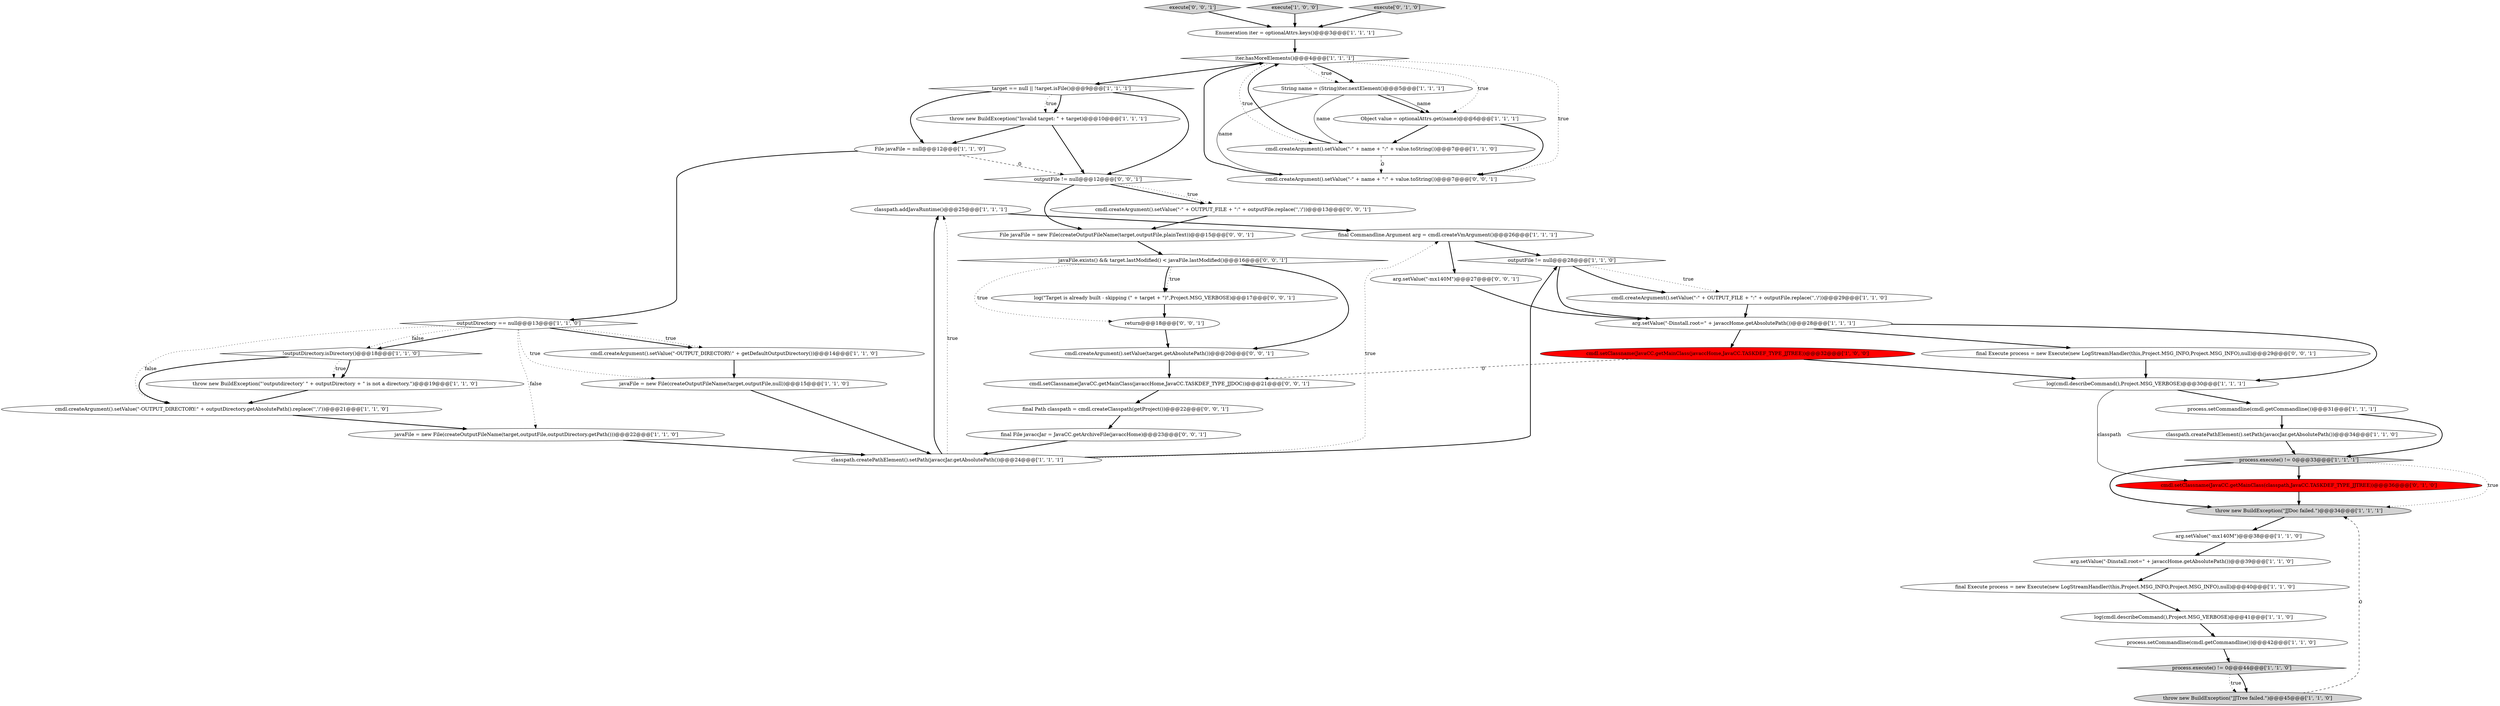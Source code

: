 digraph {
26 [style = filled, label = "classpath.addJavaRuntime()@@@25@@@['1', '1', '1']", fillcolor = white, shape = ellipse image = "AAA0AAABBB1BBB"];
34 [style = filled, label = "log(cmdl.describeCommand(),Project.MSG_VERBOSE)@@@30@@@['1', '1', '1']", fillcolor = white, shape = ellipse image = "AAA0AAABBB1BBB"];
2 [style = filled, label = "arg.setValue(\"-Dinstall.root=\" + javaccHome.getAbsolutePath())@@@39@@@['1', '1', '0']", fillcolor = white, shape = ellipse image = "AAA0AAABBB1BBB"];
9 [style = filled, label = "cmdl.createArgument().setValue(\"-\" + name + \":\" + value.toString())@@@7@@@['1', '1', '0']", fillcolor = white, shape = ellipse image = "AAA0AAABBB1BBB"];
6 [style = filled, label = "cmdl.setClassname(JavaCC.getMainClass(javaccHome,JavaCC.TASKDEF_TYPE_JJTREE))@@@32@@@['1', '0', '0']", fillcolor = red, shape = ellipse image = "AAA1AAABBB1BBB"];
5 [style = filled, label = "throw new BuildException(\"JJDoc failed.\")@@@34@@@['1', '1', '1']", fillcolor = lightgray, shape = ellipse image = "AAA0AAABBB1BBB"];
21 [style = filled, label = "javaFile = new File(createOutputFileName(target,outputFile,outputDirectory.getPath()))@@@22@@@['1', '1', '0']", fillcolor = white, shape = ellipse image = "AAA0AAABBB1BBB"];
22 [style = filled, label = "process.execute() != 0@@@44@@@['1', '1', '0']", fillcolor = lightgray, shape = diamond image = "AAA0AAABBB1BBB"];
39 [style = filled, label = "final Execute process = new Execute(new LogStreamHandler(this,Project.MSG_INFO,Project.MSG_INFO),null)@@@29@@@['0', '0', '1']", fillcolor = white, shape = ellipse image = "AAA0AAABBB3BBB"];
44 [style = filled, label = "return@@@18@@@['0', '0', '1']", fillcolor = white, shape = ellipse image = "AAA0AAABBB3BBB"];
45 [style = filled, label = "final File javaccJar = JavaCC.getArchiveFile(javaccHome)@@@23@@@['0', '0', '1']", fillcolor = white, shape = ellipse image = "AAA0AAABBB3BBB"];
33 [style = filled, label = "arg.setValue(\"-mx140M\")@@@38@@@['1', '1', '0']", fillcolor = white, shape = ellipse image = "AAA0AAABBB1BBB"];
14 [style = filled, label = "process.execute() != 0@@@33@@@['1', '1', '1']", fillcolor = lightgray, shape = diamond image = "AAA0AAABBB1BBB"];
47 [style = filled, label = "File javaFile = new File(createOutputFileName(target,outputFile,plainText))@@@15@@@['0', '0', '1']", fillcolor = white, shape = ellipse image = "AAA0AAABBB3BBB"];
7 [style = filled, label = "iter.hasMoreElements()@@@4@@@['1', '1', '1']", fillcolor = white, shape = diamond image = "AAA0AAABBB1BBB"];
27 [style = filled, label = "throw new BuildException(\"'outputdirectory' \" + outputDirectory + \" is not a directory.\")@@@19@@@['1', '1', '0']", fillcolor = white, shape = ellipse image = "AAA0AAABBB1BBB"];
0 [style = filled, label = "cmdl.createArgument().setValue(\"-OUTPUT_DIRECTORY:\" + getDefaultOutputDirectory())@@@14@@@['1', '1', '0']", fillcolor = white, shape = ellipse image = "AAA0AAABBB1BBB"];
4 [style = filled, label = "cmdl.createArgument().setValue(\"-\" + OUTPUT_FILE + \":\" + outputFile.replace('\','/'))@@@29@@@['1', '1', '0']", fillcolor = white, shape = ellipse image = "AAA0AAABBB1BBB"];
1 [style = filled, label = "javaFile = new File(createOutputFileName(target,outputFile,null))@@@15@@@['1', '1', '0']", fillcolor = white, shape = ellipse image = "AAA0AAABBB1BBB"];
12 [style = filled, label = "arg.setValue(\"-Dinstall.root=\" + javaccHome.getAbsolutePath())@@@28@@@['1', '1', '1']", fillcolor = white, shape = ellipse image = "AAA0AAABBB1BBB"];
25 [style = filled, label = "File javaFile = null@@@12@@@['1', '1', '0']", fillcolor = white, shape = ellipse image = "AAA0AAABBB1BBB"];
43 [style = filled, label = "outputFile != null@@@12@@@['0', '0', '1']", fillcolor = white, shape = diamond image = "AAA0AAABBB3BBB"];
17 [style = filled, label = "cmdl.createArgument().setValue(\"-OUTPUT_DIRECTORY:\" + outputDirectory.getAbsolutePath().replace('\','/'))@@@21@@@['1', '1', '0']", fillcolor = white, shape = ellipse image = "AAA0AAABBB1BBB"];
18 [style = filled, label = "String name = (String)iter.nextElement()@@@5@@@['1', '1', '1']", fillcolor = white, shape = ellipse image = "AAA0AAABBB1BBB"];
42 [style = filled, label = "execute['0', '0', '1']", fillcolor = lightgray, shape = diamond image = "AAA0AAABBB3BBB"];
13 [style = filled, label = "process.setCommandline(cmdl.getCommandline())@@@31@@@['1', '1', '1']", fillcolor = white, shape = ellipse image = "AAA0AAABBB1BBB"];
29 [style = filled, label = "Enumeration iter = optionalAttrs.keys()@@@3@@@['1', '1', '1']", fillcolor = white, shape = ellipse image = "AAA0AAABBB1BBB"];
20 [style = filled, label = "!outputDirectory.isDirectory()@@@18@@@['1', '1', '0']", fillcolor = white, shape = diamond image = "AAA0AAABBB1BBB"];
31 [style = filled, label = "process.setCommandline(cmdl.getCommandline())@@@42@@@['1', '1', '0']", fillcolor = white, shape = ellipse image = "AAA0AAABBB1BBB"];
24 [style = filled, label = "classpath.createPathElement().setPath(javaccJar.getAbsolutePath())@@@34@@@['1', '1', '0']", fillcolor = white, shape = ellipse image = "AAA0AAABBB1BBB"];
10 [style = filled, label = "outputFile != null@@@28@@@['1', '1', '0']", fillcolor = white, shape = diamond image = "AAA0AAABBB1BBB"];
23 [style = filled, label = "outputDirectory == null@@@13@@@['1', '1', '0']", fillcolor = white, shape = diamond image = "AAA0AAABBB1BBB"];
48 [style = filled, label = "log(\"Target is already built - skipping (\" + target + \")\",Project.MSG_VERBOSE)@@@17@@@['0', '0', '1']", fillcolor = white, shape = ellipse image = "AAA0AAABBB3BBB"];
19 [style = filled, label = "classpath.createPathElement().setPath(javaccJar.getAbsolutePath())@@@24@@@['1', '1', '1']", fillcolor = white, shape = ellipse image = "AAA0AAABBB1BBB"];
37 [style = filled, label = "arg.setValue(\"-mx140M\")@@@27@@@['0', '0', '1']", fillcolor = white, shape = ellipse image = "AAA0AAABBB3BBB"];
46 [style = filled, label = "final Path classpath = cmdl.createClasspath(getProject())@@@22@@@['0', '0', '1']", fillcolor = white, shape = ellipse image = "AAA0AAABBB3BBB"];
38 [style = filled, label = "cmdl.setClassname(JavaCC.getMainClass(javaccHome,JavaCC.TASKDEF_TYPE_JJDOC))@@@21@@@['0', '0', '1']", fillcolor = white, shape = ellipse image = "AAA0AAABBB3BBB"];
30 [style = filled, label = "log(cmdl.describeCommand(),Project.MSG_VERBOSE)@@@41@@@['1', '1', '0']", fillcolor = white, shape = ellipse image = "AAA0AAABBB1BBB"];
41 [style = filled, label = "cmdl.createArgument().setValue(target.getAbsolutePath())@@@20@@@['0', '0', '1']", fillcolor = white, shape = ellipse image = "AAA0AAABBB3BBB"];
8 [style = filled, label = "target == null || !target.isFile()@@@9@@@['1', '1', '1']", fillcolor = white, shape = diamond image = "AAA0AAABBB1BBB"];
40 [style = filled, label = "javaFile.exists() && target.lastModified() < javaFile.lastModified()@@@16@@@['0', '0', '1']", fillcolor = white, shape = diamond image = "AAA0AAABBB3BBB"];
35 [style = filled, label = "cmdl.setClassname(JavaCC.getMainClass(classpath,JavaCC.TASKDEF_TYPE_JJTREE))@@@36@@@['0', '1', '0']", fillcolor = red, shape = ellipse image = "AAA1AAABBB2BBB"];
3 [style = filled, label = "final Execute process = new Execute(new LogStreamHandler(this,Project.MSG_INFO,Project.MSG_INFO),null)@@@40@@@['1', '1', '0']", fillcolor = white, shape = ellipse image = "AAA0AAABBB1BBB"];
32 [style = filled, label = "final Commandline.Argument arg = cmdl.createVmArgument()@@@26@@@['1', '1', '1']", fillcolor = white, shape = ellipse image = "AAA0AAABBB1BBB"];
11 [style = filled, label = "throw new BuildException(\"JJTree failed.\")@@@45@@@['1', '1', '0']", fillcolor = lightgray, shape = ellipse image = "AAA0AAABBB1BBB"];
16 [style = filled, label = "throw new BuildException(\"Invalid target: \" + target)@@@10@@@['1', '1', '1']", fillcolor = white, shape = ellipse image = "AAA0AAABBB1BBB"];
49 [style = filled, label = "cmdl.createArgument().setValue(\"-\" + name + \":\" + value.toString())@@@7@@@['0', '0', '1']", fillcolor = white, shape = ellipse image = "AAA0AAABBB3BBB"];
15 [style = filled, label = "execute['1', '0', '0']", fillcolor = lightgray, shape = diamond image = "AAA0AAABBB1BBB"];
28 [style = filled, label = "Object value = optionalAttrs.get(name)@@@6@@@['1', '1', '1']", fillcolor = white, shape = ellipse image = "AAA0AAABBB1BBB"];
36 [style = filled, label = "execute['0', '1', '0']", fillcolor = lightgray, shape = diamond image = "AAA0AAABBB2BBB"];
50 [style = filled, label = "cmdl.createArgument().setValue(\"-\" + OUTPUT_FILE + \":\" + outputFile.replace('\','/'))@@@13@@@['0', '0', '1']", fillcolor = white, shape = ellipse image = "AAA0AAABBB3BBB"];
8->16 [style = bold, label=""];
32->37 [style = bold, label=""];
14->35 [style = bold, label=""];
36->29 [style = bold, label=""];
8->16 [style = dotted, label="true"];
11->5 [style = dashed, label="0"];
20->27 [style = dotted, label="true"];
28->9 [style = bold, label=""];
6->38 [style = dashed, label="0"];
25->43 [style = dashed, label="0"];
9->7 [style = bold, label=""];
7->8 [style = bold, label=""];
40->44 [style = dotted, label="true"];
42->29 [style = bold, label=""];
20->27 [style = bold, label=""];
10->12 [style = bold, label=""];
27->17 [style = bold, label=""];
16->43 [style = bold, label=""];
10->4 [style = dotted, label="true"];
3->30 [style = bold, label=""];
17->21 [style = bold, label=""];
13->14 [style = bold, label=""];
26->32 [style = bold, label=""];
21->19 [style = bold, label=""];
5->33 [style = bold, label=""];
39->34 [style = bold, label=""];
40->48 [style = dotted, label="true"];
48->44 [style = bold, label=""];
18->28 [style = bold, label=""];
32->10 [style = bold, label=""];
35->5 [style = bold, label=""];
23->1 [style = dotted, label="true"];
43->47 [style = bold, label=""];
19->26 [style = bold, label=""];
44->41 [style = bold, label=""];
18->9 [style = solid, label="name"];
38->46 [style = bold, label=""];
41->38 [style = bold, label=""];
34->35 [style = solid, label="classpath"];
1->19 [style = bold, label=""];
22->11 [style = bold, label=""];
15->29 [style = bold, label=""];
19->26 [style = dotted, label="true"];
23->20 [style = bold, label=""];
18->28 [style = solid, label="name"];
13->24 [style = bold, label=""];
6->34 [style = bold, label=""];
47->40 [style = bold, label=""];
2->3 [style = bold, label=""];
28->49 [style = bold, label=""];
19->10 [style = bold, label=""];
23->0 [style = bold, label=""];
37->12 [style = bold, label=""];
14->5 [style = dotted, label="true"];
30->31 [style = bold, label=""];
0->1 [style = bold, label=""];
49->7 [style = bold, label=""];
7->18 [style = dotted, label="true"];
7->18 [style = bold, label=""];
4->12 [style = bold, label=""];
12->39 [style = bold, label=""];
23->0 [style = dotted, label="true"];
33->2 [style = bold, label=""];
7->28 [style = dotted, label="true"];
14->5 [style = bold, label=""];
18->49 [style = solid, label="name"];
7->49 [style = dotted, label="true"];
23->17 [style = dotted, label="false"];
20->17 [style = bold, label=""];
43->50 [style = bold, label=""];
43->50 [style = dotted, label="true"];
31->22 [style = bold, label=""];
40->48 [style = bold, label=""];
25->23 [style = bold, label=""];
34->13 [style = bold, label=""];
22->11 [style = dotted, label="true"];
16->25 [style = bold, label=""];
12->34 [style = bold, label=""];
8->43 [style = bold, label=""];
7->9 [style = dotted, label="true"];
9->49 [style = dashed, label="0"];
12->6 [style = bold, label=""];
24->14 [style = bold, label=""];
23->21 [style = dotted, label="false"];
45->19 [style = bold, label=""];
50->47 [style = bold, label=""];
19->32 [style = dotted, label="true"];
40->41 [style = bold, label=""];
10->4 [style = bold, label=""];
29->7 [style = bold, label=""];
46->45 [style = bold, label=""];
23->20 [style = dotted, label="false"];
8->25 [style = bold, label=""];
}
